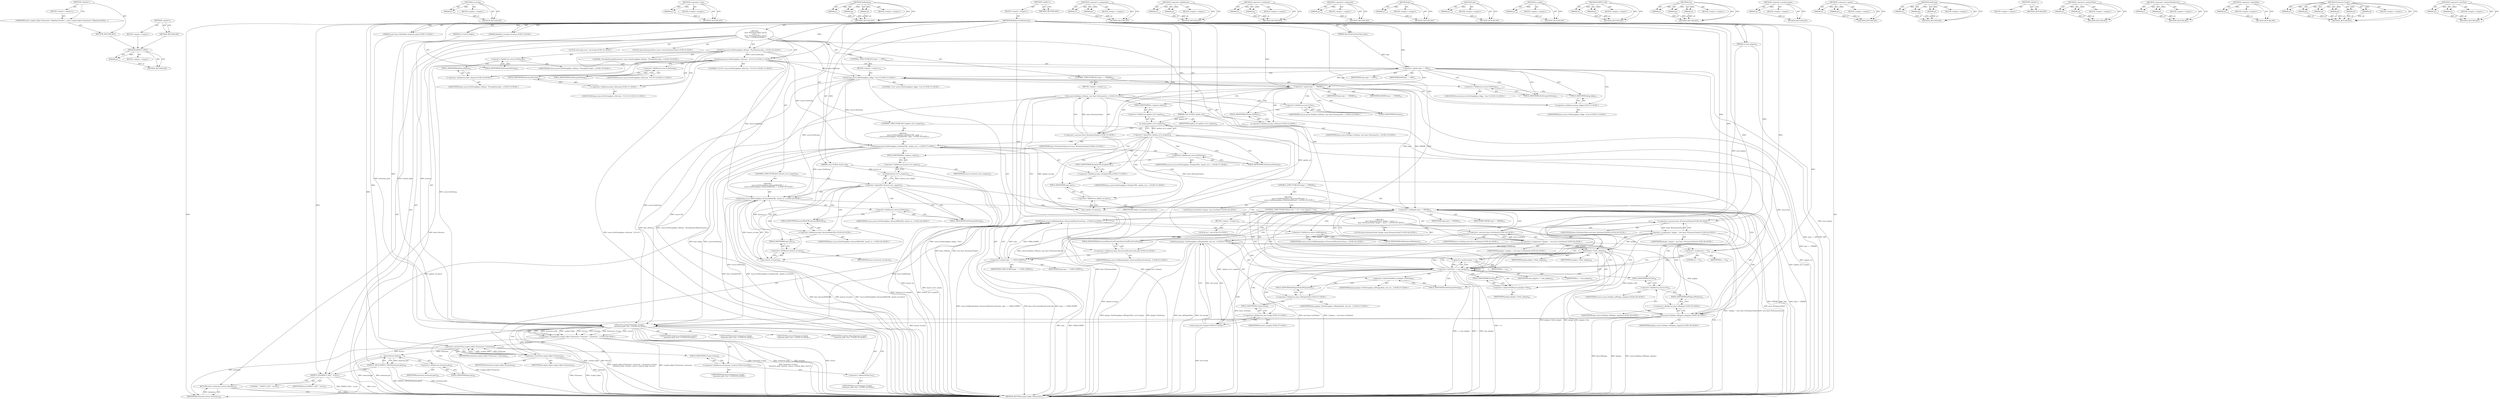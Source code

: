 digraph "&lt;global&gt;" {
vulnerable_321 [label=<(METHOD,EXPECT_TRUE)>];
vulnerable_322 [label=<(PARAM,p1)>];
vulnerable_323 [label=<(BLOCK,&lt;empty&gt;,&lt;empty&gt;)>];
vulnerable_324 [label=<(METHOD_RETURN,ANY)>];
vulnerable_299 [label=<(METHOD,std.string)>];
vulnerable_300 [label=<(PARAM,p1)>];
vulnerable_301 [label=<(BLOCK,&lt;empty&gt;,&lt;empty&gt;)>];
vulnerable_302 [label=<(METHOD_RETURN,ANY)>];
vulnerable_253 [label=<(METHOD,&lt;operator&gt;.new)>];
vulnerable_254 [label=<(PARAM,p1)>];
vulnerable_255 [label=<(BLOCK,&lt;empty&gt;,&lt;empty&gt;)>];
vulnerable_256 [label=<(METHOD_RETURN,ANY)>];
vulnerable_274 [label=<(METHOD,SetBoolean)>];
vulnerable_275 [label=<(PARAM,p1)>];
vulnerable_276 [label=<(PARAM,p2)>];
vulnerable_277 [label=<(PARAM,p3)>];
vulnerable_278 [label=<(BLOCK,&lt;empty&gt;,&lt;empty&gt;)>];
vulnerable_279 [label=<(METHOD_RETURN,ANY)>];
vulnerable_6 [label=<(METHOD,&lt;global&gt;)<SUB>1</SUB>>];
vulnerable_7 [label=<(BLOCK,&lt;empty&gt;,&lt;empty&gt;)<SUB>1</SUB>>];
vulnerable_8 [label=<(METHOD,MakeSyncTestExtension)<SUB>1</SUB>>];
vulnerable_9 [label=<(PARAM,SyncTestExtensionType type)<SUB>2</SUB>>];
vulnerable_10 [label=<(PARAM,const GURL&amp; update_url)<SUB>3</SUB>>];
vulnerable_11 [label=<(PARAM,const GURL&amp; launch_url)<SUB>4</SUB>>];
vulnerable_12 [label="<(PARAM,Manifest::Location location)<SUB>5</SUB>>"];
vulnerable_13 [label=<(PARAM,int num_plugins)<SUB>6</SUB>>];
vulnerable_14 [label="<(PARAM,const base::FilePath&amp; extension_path)<SUB>7</SUB>>"];
vulnerable_15 [label=<(PARAM,int creation_flags)<SUB>8</SUB>>];
vulnerable_16 [label="<(BLOCK,{
     base::DictionaryValue source;
     sourc...,{
     base::DictionaryValue source;
     sourc...)<SUB>8</SUB>>"];
vulnerable_17 [label="<(LOCAL,base.DictionaryValue source: base.DictionaryValue)<SUB>9</SUB>>"];
vulnerable_18 [label="<(SetString,source.SetString(keys::kName, &quot;PossiblySyncable...)<SUB>10</SUB>>"];
vulnerable_19 [label=<(&lt;operator&gt;.fieldAccess,source.SetString)<SUB>10</SUB>>];
vulnerable_20 [label="<(IDENTIFIER,source,source.SetString(keys::kName, &quot;PossiblySyncable...)<SUB>10</SUB>>"];
vulnerable_21 [label=<(FIELD_IDENTIFIER,SetString,SetString)<SUB>10</SUB>>];
vulnerable_22 [label="<(&lt;operator&gt;.fieldAccess,keys::kName)<SUB>10</SUB>>"];
vulnerable_23 [label="<(IDENTIFIER,keys,source.SetString(keys::kName, &quot;PossiblySyncable...)<SUB>10</SUB>>"];
vulnerable_24 [label=<(FIELD_IDENTIFIER,kName,kName)<SUB>10</SUB>>];
vulnerable_25 [label="<(LITERAL,&quot;PossiblySyncableExtension&quot;,source.SetString(keys::kName, &quot;PossiblySyncable...)<SUB>10</SUB>>"];
vulnerable_26 [label="<(SetString,source.SetString(keys::kVersion, &quot;0.0.0.0&quot;))<SUB>11</SUB>>"];
vulnerable_27 [label=<(&lt;operator&gt;.fieldAccess,source.SetString)<SUB>11</SUB>>];
vulnerable_28 [label="<(IDENTIFIER,source,source.SetString(keys::kVersion, &quot;0.0.0.0&quot;))<SUB>11</SUB>>"];
vulnerable_29 [label=<(FIELD_IDENTIFIER,SetString,SetString)<SUB>11</SUB>>];
vulnerable_30 [label="<(&lt;operator&gt;.fieldAccess,keys::kVersion)<SUB>11</SUB>>"];
vulnerable_31 [label="<(IDENTIFIER,keys,source.SetString(keys::kVersion, &quot;0.0.0.0&quot;))<SUB>11</SUB>>"];
vulnerable_32 [label=<(FIELD_IDENTIFIER,kVersion,kVersion)<SUB>11</SUB>>];
vulnerable_33 [label="<(LITERAL,&quot;0.0.0.0&quot;,source.SetString(keys::kVersion, &quot;0.0.0.0&quot;))<SUB>11</SUB>>"];
vulnerable_34 [label=<(CONTROL_STRUCTURE,IF,if (type == APP))<SUB>12</SUB>>];
vulnerable_35 [label=<(&lt;operator&gt;.equals,type == APP)<SUB>12</SUB>>];
vulnerable_36 [label=<(IDENTIFIER,type,type == APP)<SUB>12</SUB>>];
vulnerable_37 [label=<(IDENTIFIER,APP,type == APP)<SUB>12</SUB>>];
vulnerable_38 [label=<(BLOCK,&lt;empty&gt;,&lt;empty&gt;)<SUB>13</SUB>>];
vulnerable_39 [label="<(SetString,source.SetString(keys::kApp, &quot;true&quot;))<SUB>13</SUB>>"];
vulnerable_40 [label=<(&lt;operator&gt;.fieldAccess,source.SetString)<SUB>13</SUB>>];
vulnerable_41 [label="<(IDENTIFIER,source,source.SetString(keys::kApp, &quot;true&quot;))<SUB>13</SUB>>"];
vulnerable_42 [label=<(FIELD_IDENTIFIER,SetString,SetString)<SUB>13</SUB>>];
vulnerable_43 [label="<(&lt;operator&gt;.fieldAccess,keys::kApp)<SUB>13</SUB>>"];
vulnerable_44 [label="<(IDENTIFIER,keys,source.SetString(keys::kApp, &quot;true&quot;))<SUB>13</SUB>>"];
vulnerable_45 [label=<(FIELD_IDENTIFIER,kApp,kApp)<SUB>13</SUB>>];
vulnerable_46 [label="<(LITERAL,&quot;true&quot;,source.SetString(keys::kApp, &quot;true&quot;))<SUB>13</SUB>>"];
vulnerable_47 [label=<(CONTROL_STRUCTURE,IF,if (type == THEME))<SUB>14</SUB>>];
vulnerable_48 [label=<(&lt;operator&gt;.equals,type == THEME)<SUB>14</SUB>>];
vulnerable_49 [label=<(IDENTIFIER,type,type == THEME)<SUB>14</SUB>>];
vulnerable_50 [label=<(IDENTIFIER,THEME,type == THEME)<SUB>14</SUB>>];
vulnerable_51 [label=<(BLOCK,&lt;empty&gt;,&lt;empty&gt;)<SUB>15</SUB>>];
vulnerable_52 [label="<(Set,source.Set(keys::kTheme, new base::DictionaryVa...)<SUB>15</SUB>>"];
vulnerable_53 [label=<(&lt;operator&gt;.fieldAccess,source.Set)<SUB>15</SUB>>];
vulnerable_54 [label="<(IDENTIFIER,source,source.Set(keys::kTheme, new base::DictionaryVa...)<SUB>15</SUB>>"];
vulnerable_55 [label=<(FIELD_IDENTIFIER,Set,Set)<SUB>15</SUB>>];
vulnerable_56 [label="<(&lt;operator&gt;.fieldAccess,keys::kTheme)<SUB>15</SUB>>"];
vulnerable_57 [label="<(IDENTIFIER,keys,source.Set(keys::kTheme, new base::DictionaryVa...)<SUB>15</SUB>>"];
vulnerable_58 [label=<(FIELD_IDENTIFIER,kTheme,kTheme)<SUB>15</SUB>>];
vulnerable_59 [label="<(&lt;operator&gt;.new,new base::DictionaryValue())<SUB>15</SUB>>"];
vulnerable_60 [label="<(IDENTIFIER,base::DictionaryValue,new base::DictionaryValue())<SUB>15</SUB>>"];
vulnerable_61 [label=<(CONTROL_STRUCTURE,IF,if (!update_url.is_empty()))<SUB>16</SUB>>];
vulnerable_62 [label=<(&lt;operator&gt;.logicalNot,!update_url.is_empty())<SUB>16</SUB>>];
vulnerable_63 [label=<(is_empty,update_url.is_empty())<SUB>16</SUB>>];
vulnerable_64 [label=<(&lt;operator&gt;.fieldAccess,update_url.is_empty)<SUB>16</SUB>>];
vulnerable_65 [label=<(IDENTIFIER,update_url,update_url.is_empty())<SUB>16</SUB>>];
vulnerable_66 [label=<(FIELD_IDENTIFIER,is_empty,is_empty)<SUB>16</SUB>>];
vulnerable_67 [label="<(BLOCK,{
      source.SetString(keys::kUpdateURL, upda...,{
      source.SetString(keys::kUpdateURL, upda...)<SUB>16</SUB>>"];
vulnerable_68 [label="<(SetString,source.SetString(keys::kUpdateURL, update_url.s...)<SUB>17</SUB>>"];
vulnerable_69 [label=<(&lt;operator&gt;.fieldAccess,source.SetString)<SUB>17</SUB>>];
vulnerable_70 [label="<(IDENTIFIER,source,source.SetString(keys::kUpdateURL, update_url.s...)<SUB>17</SUB>>"];
vulnerable_71 [label=<(FIELD_IDENTIFIER,SetString,SetString)<SUB>17</SUB>>];
vulnerable_72 [label="<(&lt;operator&gt;.fieldAccess,keys::kUpdateURL)<SUB>17</SUB>>"];
vulnerable_73 [label="<(IDENTIFIER,keys,source.SetString(keys::kUpdateURL, update_url.s...)<SUB>17</SUB>>"];
vulnerable_74 [label=<(FIELD_IDENTIFIER,kUpdateURL,kUpdateURL)<SUB>17</SUB>>];
vulnerable_75 [label=<(spec,update_url.spec())<SUB>17</SUB>>];
vulnerable_76 [label=<(&lt;operator&gt;.fieldAccess,update_url.spec)<SUB>17</SUB>>];
vulnerable_77 [label=<(IDENTIFIER,update_url,update_url.spec())<SUB>17</SUB>>];
vulnerable_78 [label=<(FIELD_IDENTIFIER,spec,spec)<SUB>17</SUB>>];
vulnerable_79 [label=<(CONTROL_STRUCTURE,IF,if (!launch_url.is_empty()))<SUB>19</SUB>>];
vulnerable_80 [label=<(&lt;operator&gt;.logicalNot,!launch_url.is_empty())<SUB>19</SUB>>];
vulnerable_81 [label=<(is_empty,launch_url.is_empty())<SUB>19</SUB>>];
vulnerable_82 [label=<(&lt;operator&gt;.fieldAccess,launch_url.is_empty)<SUB>19</SUB>>];
vulnerable_83 [label=<(IDENTIFIER,launch_url,launch_url.is_empty())<SUB>19</SUB>>];
vulnerable_84 [label=<(FIELD_IDENTIFIER,is_empty,is_empty)<SUB>19</SUB>>];
vulnerable_85 [label="<(BLOCK,{
      source.SetString(keys::kLaunchWebURL, l...,{
      source.SetString(keys::kLaunchWebURL, l...)<SUB>19</SUB>>"];
vulnerable_86 [label="<(SetString,source.SetString(keys::kLaunchWebURL, launch_ur...)<SUB>20</SUB>>"];
vulnerable_87 [label=<(&lt;operator&gt;.fieldAccess,source.SetString)<SUB>20</SUB>>];
vulnerable_88 [label="<(IDENTIFIER,source,source.SetString(keys::kLaunchWebURL, launch_ur...)<SUB>20</SUB>>"];
vulnerable_89 [label=<(FIELD_IDENTIFIER,SetString,SetString)<SUB>20</SUB>>];
vulnerable_90 [label="<(&lt;operator&gt;.fieldAccess,keys::kLaunchWebURL)<SUB>20</SUB>>"];
vulnerable_91 [label="<(IDENTIFIER,keys,source.SetString(keys::kLaunchWebURL, launch_ur...)<SUB>20</SUB>>"];
vulnerable_92 [label=<(FIELD_IDENTIFIER,kLaunchWebURL,kLaunchWebURL)<SUB>20</SUB>>];
vulnerable_93 [label=<(spec,launch_url.spec())<SUB>20</SUB>>];
vulnerable_94 [label=<(&lt;operator&gt;.fieldAccess,launch_url.spec)<SUB>20</SUB>>];
vulnerable_95 [label=<(IDENTIFIER,launch_url,launch_url.spec())<SUB>20</SUB>>];
vulnerable_96 [label=<(FIELD_IDENTIFIER,spec,spec)<SUB>20</SUB>>];
vulnerable_97 [label=<(CONTROL_STRUCTURE,IF,if (type != THEME))<SUB>22</SUB>>];
vulnerable_98 [label=<(&lt;operator&gt;.notEquals,type != THEME)<SUB>22</SUB>>];
vulnerable_99 [label=<(IDENTIFIER,type,type != THEME)<SUB>22</SUB>>];
vulnerable_100 [label=<(IDENTIFIER,THEME,type != THEME)<SUB>22</SUB>>];
vulnerable_101 [label="<(BLOCK,{
      source.SetBoolean(keys::kConvertedFromU...,{
      source.SetBoolean(keys::kConvertedFromU...)<SUB>22</SUB>>"];
vulnerable_102 [label="<(SetBoolean,source.SetBoolean(keys::kConvertedFromUserScrip...)<SUB>23</SUB>>"];
vulnerable_103 [label=<(&lt;operator&gt;.fieldAccess,source.SetBoolean)<SUB>23</SUB>>];
vulnerable_104 [label="<(IDENTIFIER,source,source.SetBoolean(keys::kConvertedFromUserScrip...)<SUB>23</SUB>>"];
vulnerable_105 [label=<(FIELD_IDENTIFIER,SetBoolean,SetBoolean)<SUB>23</SUB>>];
vulnerable_106 [label="<(&lt;operator&gt;.fieldAccess,keys::kConvertedFromUserScript)<SUB>23</SUB>>"];
vulnerable_107 [label="<(IDENTIFIER,keys,source.SetBoolean(keys::kConvertedFromUserScrip...)<SUB>23</SUB>>"];
vulnerable_108 [label=<(FIELD_IDENTIFIER,kConvertedFromUserScript,kConvertedFromUserScript)<SUB>23</SUB>>];
vulnerable_109 [label=<(&lt;operator&gt;.equals,type == USER_SCRIPT)<SUB>23</SUB>>];
vulnerable_110 [label=<(IDENTIFIER,type,type == USER_SCRIPT)<SUB>23</SUB>>];
vulnerable_111 [label=<(IDENTIFIER,USER_SCRIPT,type == USER_SCRIPT)<SUB>23</SUB>>];
vulnerable_112 [label="<(LOCAL,base.ListValue* plugins: base.ListValue*)<SUB>24</SUB>>"];
vulnerable_113 [label="<(&lt;operator&gt;.assignment,* plugins = new base::ListValue())<SUB>24</SUB>>"];
vulnerable_114 [label="<(IDENTIFIER,plugins,* plugins = new base::ListValue())<SUB>24</SUB>>"];
vulnerable_115 [label="<(&lt;operator&gt;.new,new base::ListValue())<SUB>24</SUB>>"];
vulnerable_116 [label="<(IDENTIFIER,base::ListValue,new base::ListValue())<SUB>24</SUB>>"];
vulnerable_117 [label=<(CONTROL_STRUCTURE,FOR,for (int i = 0;i &lt; num_plugins;++i))<SUB>25</SUB>>];
vulnerable_118 [label=<(BLOCK,&lt;empty&gt;,&lt;empty&gt;)<SUB>25</SUB>>];
vulnerable_119 [label="<(LOCAL,int i: int)<SUB>25</SUB>>"];
vulnerable_120 [label=<(&lt;operator&gt;.assignment,i = 0)<SUB>25</SUB>>];
vulnerable_121 [label=<(IDENTIFIER,i,i = 0)<SUB>25</SUB>>];
vulnerable_122 [label=<(LITERAL,0,i = 0)<SUB>25</SUB>>];
vulnerable_123 [label=<(&lt;operator&gt;.lessThan,i &lt; num_plugins)<SUB>25</SUB>>];
vulnerable_124 [label=<(IDENTIFIER,i,i &lt; num_plugins)<SUB>25</SUB>>];
vulnerable_125 [label=<(IDENTIFIER,num_plugins,i &lt; num_plugins)<SUB>25</SUB>>];
vulnerable_126 [label=<(&lt;operator&gt;.preIncrement,++i)<SUB>25</SUB>>];
vulnerable_127 [label=<(IDENTIFIER,i,++i)<SUB>25</SUB>>];
vulnerable_128 [label="<(BLOCK,{
        base::DictionaryValue* plugin = new b...,{
        base::DictionaryValue* plugin = new b...)<SUB>25</SUB>>"];
vulnerable_129 [label="<(LOCAL,base.DictionaryValue* plugin: base.DictionaryValue*)<SUB>26</SUB>>"];
vulnerable_130 [label="<(&lt;operator&gt;.assignment,* plugin = new base::DictionaryValue())<SUB>26</SUB>>"];
vulnerable_131 [label="<(IDENTIFIER,plugin,* plugin = new base::DictionaryValue())<SUB>26</SUB>>"];
vulnerable_132 [label="<(&lt;operator&gt;.new,new base::DictionaryValue())<SUB>26</SUB>>"];
vulnerable_133 [label="<(IDENTIFIER,base::DictionaryValue,new base::DictionaryValue())<SUB>26</SUB>>"];
vulnerable_134 [label="<(SetString,plugin-&gt;SetString(keys::kPluginsPath, std::stri...)<SUB>27</SUB>>"];
vulnerable_135 [label=<(&lt;operator&gt;.indirectFieldAccess,plugin-&gt;SetString)<SUB>27</SUB>>];
vulnerable_136 [label="<(IDENTIFIER,plugin,plugin-&gt;SetString(keys::kPluginsPath, std::stri...)<SUB>27</SUB>>"];
vulnerable_137 [label=<(FIELD_IDENTIFIER,SetString,SetString)<SUB>27</SUB>>];
vulnerable_138 [label="<(&lt;operator&gt;.fieldAccess,keys::kPluginsPath)<SUB>27</SUB>>"];
vulnerable_139 [label="<(IDENTIFIER,keys,plugin-&gt;SetString(keys::kPluginsPath, std::stri...)<SUB>27</SUB>>"];
vulnerable_140 [label=<(FIELD_IDENTIFIER,kPluginsPath,kPluginsPath)<SUB>27</SUB>>];
vulnerable_141 [label="<(std.string,std::string())<SUB>27</SUB>>"];
vulnerable_142 [label="<(&lt;operator&gt;.fieldAccess,std::string)<SUB>27</SUB>>"];
vulnerable_143 [label="<(IDENTIFIER,std,std::string())<SUB>27</SUB>>"];
vulnerable_144 [label=<(FIELD_IDENTIFIER,string,string)<SUB>27</SUB>>];
vulnerable_145 [label=<(Set,plugins-&gt;Set(i, plugin))<SUB>28</SUB>>];
vulnerable_146 [label=<(&lt;operator&gt;.indirectFieldAccess,plugins-&gt;Set)<SUB>28</SUB>>];
vulnerable_147 [label=<(IDENTIFIER,plugins,plugins-&gt;Set(i, plugin))<SUB>28</SUB>>];
vulnerable_148 [label=<(FIELD_IDENTIFIER,Set,Set)<SUB>28</SUB>>];
vulnerable_149 [label=<(IDENTIFIER,i,plugins-&gt;Set(i, plugin))<SUB>28</SUB>>];
vulnerable_150 [label=<(IDENTIFIER,plugin,plugins-&gt;Set(i, plugin))<SUB>28</SUB>>];
vulnerable_151 [label="<(Set,source.Set(keys::kPlugins, plugins))<SUB>30</SUB>>"];
vulnerable_152 [label=<(&lt;operator&gt;.fieldAccess,source.Set)<SUB>30</SUB>>];
vulnerable_153 [label="<(IDENTIFIER,source,source.Set(keys::kPlugins, plugins))<SUB>30</SUB>>"];
vulnerable_154 [label=<(FIELD_IDENTIFIER,Set,Set)<SUB>30</SUB>>];
vulnerable_155 [label="<(&lt;operator&gt;.fieldAccess,keys::kPlugins)<SUB>30</SUB>>"];
vulnerable_156 [label="<(IDENTIFIER,keys,source.Set(keys::kPlugins, plugins))<SUB>30</SUB>>"];
vulnerable_157 [label=<(FIELD_IDENTIFIER,kPlugins,kPlugins)<SUB>30</SUB>>];
vulnerable_158 [label="<(IDENTIFIER,plugins,source.Set(keys::kPlugins, plugins))<SUB>30</SUB>>"];
vulnerable_159 [label="<(LOCAL,std.string error: std.string)<SUB>33</SUB>>"];
vulnerable_160 [label="<(&lt;operator&gt;.assignment,scoped_refptr&lt;Extension&gt; extension = Extension:...)<SUB>34</SUB>>"];
vulnerable_161 [label=<(&lt;operator&gt;.greaterThan,scoped_refptr&lt;Extension&gt; extension)<SUB>34</SUB>>];
vulnerable_162 [label=<(&lt;operator&gt;.lessThan,scoped_refptr&lt;Extension)<SUB>34</SUB>>];
vulnerable_163 [label=<(IDENTIFIER,scoped_refptr,scoped_refptr&lt;Extension)<SUB>34</SUB>>];
vulnerable_164 [label=<(IDENTIFIER,Extension,scoped_refptr&lt;Extension)<SUB>34</SUB>>];
vulnerable_165 [label=<(IDENTIFIER,extension,scoped_refptr&lt;Extension&gt; extension)<SUB>34</SUB>>];
vulnerable_166 [label="<(Extension.Create,Extension::Create(
        extension_path, loca...)<SUB>34</SUB>>"];
vulnerable_167 [label="<(&lt;operator&gt;.fieldAccess,Extension::Create)<SUB>34</SUB>>"];
vulnerable_168 [label="<(IDENTIFIER,Extension,Extension::Create(
        extension_path, loca...)<SUB>34</SUB>>"];
vulnerable_169 [label=<(FIELD_IDENTIFIER,Create,Create)<SUB>34</SUB>>];
vulnerable_170 [label="<(IDENTIFIER,extension_path,Extension::Create(
        extension_path, loca...)<SUB>35</SUB>>"];
vulnerable_171 [label="<(IDENTIFIER,location,Extension::Create(
        extension_path, loca...)<SUB>35</SUB>>"];
vulnerable_172 [label="<(IDENTIFIER,source,Extension::Create(
        extension_path, loca...)<SUB>35</SUB>>"];
vulnerable_173 [label="<(IDENTIFIER,creation_flags,Extension::Create(
        extension_path, loca...)<SUB>35</SUB>>"];
vulnerable_174 [label=<(&lt;operator&gt;.addressOf,&amp;error)<SUB>35</SUB>>];
vulnerable_175 [label="<(IDENTIFIER,error,Extension::Create(
        extension_path, loca...)<SUB>35</SUB>>"];
vulnerable_176 [label=<(EXPECT_TRUE,EXPECT_TRUE(extension.get()))<SUB>36</SUB>>];
vulnerable_177 [label=<(get,extension.get())<SUB>36</SUB>>];
vulnerable_178 [label=<(&lt;operator&gt;.fieldAccess,extension.get)<SUB>36</SUB>>];
vulnerable_179 [label=<(IDENTIFIER,extension,extension.get())<SUB>36</SUB>>];
vulnerable_180 [label=<(FIELD_IDENTIFIER,get,get)<SUB>36</SUB>>];
vulnerable_181 [label=<(EXPECT_EQ,EXPECT_EQ(&quot;&quot;, error))<SUB>37</SUB>>];
vulnerable_182 [label=<(LITERAL,&quot;&quot;,EXPECT_EQ(&quot;&quot;, error))<SUB>37</SUB>>];
vulnerable_183 [label=<(IDENTIFIER,error,EXPECT_EQ(&quot;&quot;, error))<SUB>37</SUB>>];
vulnerable_184 [label=<(RETURN,return extension;,return extension;)<SUB>38</SUB>>];
vulnerable_185 [label=<(IDENTIFIER,extension,return extension;)<SUB>38</SUB>>];
vulnerable_186 [label=<(METHOD_RETURN,scoped_refptr&lt;Extension&gt;)<SUB>1</SUB>>];
vulnerable_188 [label=<(METHOD_RETURN,ANY)<SUB>1</SUB>>];
vulnerable_280 [label=<(METHOD,&lt;operator&gt;.assignment)>];
vulnerable_281 [label=<(PARAM,p1)>];
vulnerable_282 [label=<(PARAM,p2)>];
vulnerable_283 [label=<(BLOCK,&lt;empty&gt;,&lt;empty&gt;)>];
vulnerable_284 [label=<(METHOD_RETURN,ANY)>];
vulnerable_237 [label=<(METHOD,&lt;operator&gt;.fieldAccess)>];
vulnerable_238 [label=<(PARAM,p1)>];
vulnerable_239 [label=<(PARAM,p2)>];
vulnerable_240 [label=<(BLOCK,&lt;empty&gt;,&lt;empty&gt;)>];
vulnerable_241 [label=<(METHOD_RETURN,ANY)>];
vulnerable_269 [label=<(METHOD,&lt;operator&gt;.notEquals)>];
vulnerable_270 [label=<(PARAM,p1)>];
vulnerable_271 [label=<(PARAM,p2)>];
vulnerable_272 [label=<(BLOCK,&lt;empty&gt;,&lt;empty&gt;)>];
vulnerable_273 [label=<(METHOD_RETURN,ANY)>];
vulnerable_317 [label=<(METHOD,&lt;operator&gt;.addressOf)>];
vulnerable_318 [label=<(PARAM,p1)>];
vulnerable_319 [label=<(BLOCK,&lt;empty&gt;,&lt;empty&gt;)>];
vulnerable_320 [label=<(METHOD_RETURN,ANY)>];
vulnerable_325 [label=<(METHOD,get)>];
vulnerable_326 [label=<(PARAM,p1)>];
vulnerable_327 [label=<(BLOCK,&lt;empty&gt;,&lt;empty&gt;)>];
vulnerable_328 [label=<(METHOD_RETURN,ANY)>];
vulnerable_265 [label=<(METHOD,spec)>];
vulnerable_266 [label=<(PARAM,p1)>];
vulnerable_267 [label=<(BLOCK,&lt;empty&gt;,&lt;empty&gt;)>];
vulnerable_268 [label=<(METHOD_RETURN,ANY)>];
vulnerable_261 [label=<(METHOD,is_empty)>];
vulnerable_262 [label=<(PARAM,p1)>];
vulnerable_263 [label=<(BLOCK,&lt;empty&gt;,&lt;empty&gt;)>];
vulnerable_264 [label=<(METHOD_RETURN,ANY)>];
vulnerable_329 [label=<(METHOD,EXPECT_EQ)>];
vulnerable_330 [label=<(PARAM,p1)>];
vulnerable_331 [label=<(PARAM,p2)>];
vulnerable_332 [label=<(BLOCK,&lt;empty&gt;,&lt;empty&gt;)>];
vulnerable_333 [label=<(METHOD_RETURN,ANY)>];
vulnerable_247 [label=<(METHOD,Set)>];
vulnerable_248 [label=<(PARAM,p1)>];
vulnerable_249 [label=<(PARAM,p2)>];
vulnerable_250 [label=<(PARAM,p3)>];
vulnerable_251 [label=<(BLOCK,&lt;empty&gt;,&lt;empty&gt;)>];
vulnerable_252 [label=<(METHOD_RETURN,ANY)>];
vulnerable_290 [label=<(METHOD,&lt;operator&gt;.preIncrement)>];
vulnerable_291 [label=<(PARAM,p1)>];
vulnerable_292 [label=<(BLOCK,&lt;empty&gt;,&lt;empty&gt;)>];
vulnerable_293 [label=<(METHOD_RETURN,ANY)>];
vulnerable_242 [label=<(METHOD,&lt;operator&gt;.equals)>];
vulnerable_243 [label=<(PARAM,p1)>];
vulnerable_244 [label=<(PARAM,p2)>];
vulnerable_245 [label=<(BLOCK,&lt;empty&gt;,&lt;empty&gt;)>];
vulnerable_246 [label=<(METHOD_RETURN,ANY)>];
vulnerable_231 [label=<(METHOD,SetString)>];
vulnerable_232 [label=<(PARAM,p1)>];
vulnerable_233 [label=<(PARAM,p2)>];
vulnerable_234 [label=<(PARAM,p3)>];
vulnerable_235 [label=<(BLOCK,&lt;empty&gt;,&lt;empty&gt;)>];
vulnerable_236 [label=<(METHOD_RETURN,ANY)>];
vulnerable_225 [label=<(METHOD,&lt;global&gt;)<SUB>1</SUB>>];
vulnerable_226 [label=<(BLOCK,&lt;empty&gt;,&lt;empty&gt;)>];
vulnerable_227 [label=<(METHOD_RETURN,ANY)>];
vulnerable_303 [label=<(METHOD,&lt;operator&gt;.greaterThan)>];
vulnerable_304 [label=<(PARAM,p1)>];
vulnerable_305 [label=<(PARAM,p2)>];
vulnerable_306 [label=<(BLOCK,&lt;empty&gt;,&lt;empty&gt;)>];
vulnerable_307 [label=<(METHOD_RETURN,ANY)>];
vulnerable_294 [label=<(METHOD,&lt;operator&gt;.indirectFieldAccess)>];
vulnerable_295 [label=<(PARAM,p1)>];
vulnerable_296 [label=<(PARAM,p2)>];
vulnerable_297 [label=<(BLOCK,&lt;empty&gt;,&lt;empty&gt;)>];
vulnerable_298 [label=<(METHOD_RETURN,ANY)>];
vulnerable_257 [label=<(METHOD,&lt;operator&gt;.logicalNot)>];
vulnerable_258 [label=<(PARAM,p1)>];
vulnerable_259 [label=<(BLOCK,&lt;empty&gt;,&lt;empty&gt;)>];
vulnerable_260 [label=<(METHOD_RETURN,ANY)>];
vulnerable_308 [label=<(METHOD,Extension.Create)>];
vulnerable_309 [label=<(PARAM,p1)>];
vulnerable_310 [label=<(PARAM,p2)>];
vulnerable_311 [label=<(PARAM,p3)>];
vulnerable_312 [label=<(PARAM,p4)>];
vulnerable_313 [label=<(PARAM,p5)>];
vulnerable_314 [label=<(PARAM,p6)>];
vulnerable_315 [label=<(BLOCK,&lt;empty&gt;,&lt;empty&gt;)>];
vulnerable_316 [label=<(METHOD_RETURN,ANY)>];
vulnerable_285 [label=<(METHOD,&lt;operator&gt;.lessThan)>];
vulnerable_286 [label=<(PARAM,p1)>];
vulnerable_287 [label=<(PARAM,p2)>];
vulnerable_288 [label=<(BLOCK,&lt;empty&gt;,&lt;empty&gt;)>];
vulnerable_289 [label=<(METHOD_RETURN,ANY)>];
fixed_6 [label=<(METHOD,&lt;global&gt;)<SUB>1</SUB>>];
fixed_7 [label=<(BLOCK,&lt;empty&gt;,&lt;empty&gt;)<SUB>1</SUB>>];
fixed_8 [label=<(UNKNOWN,static scoped_refptr&lt;Extension&gt; MakeSyncTestExt...,static scoped_refptr&lt;Extension&gt; MakeSyncTestExt...)<SUB>1</SUB>>];
fixed_9 [label=<(METHOD_RETURN,ANY)<SUB>1</SUB>>];
fixed_14 [label=<(METHOD,&lt;global&gt;)<SUB>1</SUB>>];
fixed_15 [label=<(BLOCK,&lt;empty&gt;,&lt;empty&gt;)>];
fixed_16 [label=<(METHOD_RETURN,ANY)>];
vulnerable_321 -> vulnerable_322  [key=0, label="AST: "];
vulnerable_321 -> vulnerable_322  [key=1, label="DDG: "];
vulnerable_321 -> vulnerable_323  [key=0, label="AST: "];
vulnerable_321 -> vulnerable_324  [key=0, label="AST: "];
vulnerable_321 -> vulnerable_324  [key=1, label="CFG: "];
vulnerable_322 -> vulnerable_324  [key=0, label="DDG: p1"];
vulnerable_299 -> vulnerable_300  [key=0, label="AST: "];
vulnerable_299 -> vulnerable_300  [key=1, label="DDG: "];
vulnerable_299 -> vulnerable_301  [key=0, label="AST: "];
vulnerable_299 -> vulnerable_302  [key=0, label="AST: "];
vulnerable_299 -> vulnerable_302  [key=1, label="CFG: "];
vulnerable_300 -> vulnerable_302  [key=0, label="DDG: p1"];
vulnerable_253 -> vulnerable_254  [key=0, label="AST: "];
vulnerable_253 -> vulnerable_254  [key=1, label="DDG: "];
vulnerable_253 -> vulnerable_255  [key=0, label="AST: "];
vulnerable_253 -> vulnerable_256  [key=0, label="AST: "];
vulnerable_253 -> vulnerable_256  [key=1, label="CFG: "];
vulnerable_254 -> vulnerable_256  [key=0, label="DDG: p1"];
vulnerable_274 -> vulnerable_275  [key=0, label="AST: "];
vulnerable_274 -> vulnerable_275  [key=1, label="DDG: "];
vulnerable_274 -> vulnerable_278  [key=0, label="AST: "];
vulnerable_274 -> vulnerable_276  [key=0, label="AST: "];
vulnerable_274 -> vulnerable_276  [key=1, label="DDG: "];
vulnerable_274 -> vulnerable_279  [key=0, label="AST: "];
vulnerable_274 -> vulnerable_279  [key=1, label="CFG: "];
vulnerable_274 -> vulnerable_277  [key=0, label="AST: "];
vulnerable_274 -> vulnerable_277  [key=1, label="DDG: "];
vulnerable_275 -> vulnerable_279  [key=0, label="DDG: p1"];
vulnerable_276 -> vulnerable_279  [key=0, label="DDG: p2"];
vulnerable_277 -> vulnerable_279  [key=0, label="DDG: p3"];
vulnerable_6 -> vulnerable_7  [key=0, label="AST: "];
vulnerable_6 -> vulnerable_188  [key=0, label="AST: "];
vulnerable_6 -> vulnerable_188  [key=1, label="CFG: "];
vulnerable_7 -> vulnerable_8  [key=0, label="AST: "];
vulnerable_8 -> vulnerable_9  [key=0, label="AST: "];
vulnerable_8 -> vulnerable_9  [key=1, label="DDG: "];
vulnerable_8 -> vulnerable_10  [key=0, label="AST: "];
vulnerable_8 -> vulnerable_10  [key=1, label="DDG: "];
vulnerable_8 -> vulnerable_11  [key=0, label="AST: "];
vulnerable_8 -> vulnerable_11  [key=1, label="DDG: "];
vulnerable_8 -> vulnerable_12  [key=0, label="AST: "];
vulnerable_8 -> vulnerable_12  [key=1, label="DDG: "];
vulnerable_8 -> vulnerable_13  [key=0, label="AST: "];
vulnerable_8 -> vulnerable_13  [key=1, label="DDG: "];
vulnerable_8 -> vulnerable_14  [key=0, label="AST: "];
vulnerable_8 -> vulnerable_14  [key=1, label="DDG: "];
vulnerable_8 -> vulnerable_15  [key=0, label="AST: "];
vulnerable_8 -> vulnerable_15  [key=1, label="DDG: "];
vulnerable_8 -> vulnerable_16  [key=0, label="AST: "];
vulnerable_8 -> vulnerable_186  [key=0, label="AST: "];
vulnerable_8 -> vulnerable_21  [key=0, label="CFG: "];
vulnerable_8 -> vulnerable_18  [key=0, label="DDG: "];
vulnerable_8 -> vulnerable_26  [key=0, label="DDG: "];
vulnerable_8 -> vulnerable_181  [key=0, label="DDG: "];
vulnerable_8 -> vulnerable_185  [key=0, label="DDG: "];
vulnerable_8 -> vulnerable_35  [key=0, label="DDG: "];
vulnerable_8 -> vulnerable_48  [key=0, label="DDG: "];
vulnerable_8 -> vulnerable_98  [key=0, label="DDG: "];
vulnerable_8 -> vulnerable_161  [key=0, label="DDG: "];
vulnerable_8 -> vulnerable_166  [key=0, label="DDG: "];
vulnerable_8 -> vulnerable_39  [key=0, label="DDG: "];
vulnerable_8 -> vulnerable_151  [key=0, label="DDG: "];
vulnerable_8 -> vulnerable_162  [key=0, label="DDG: "];
vulnerable_8 -> vulnerable_59  [key=0, label="DDG: "];
vulnerable_8 -> vulnerable_109  [key=0, label="DDG: "];
vulnerable_8 -> vulnerable_115  [key=0, label="DDG: "];
vulnerable_8 -> vulnerable_120  [key=0, label="DDG: "];
vulnerable_8 -> vulnerable_123  [key=0, label="DDG: "];
vulnerable_8 -> vulnerable_126  [key=0, label="DDG: "];
vulnerable_8 -> vulnerable_145  [key=0, label="DDG: "];
vulnerable_8 -> vulnerable_132  [key=0, label="DDG: "];
vulnerable_9 -> vulnerable_35  [key=0, label="DDG: type"];
vulnerable_10 -> vulnerable_186  [key=0, label="DDG: update_url"];
vulnerable_10 -> vulnerable_63  [key=0, label="DDG: update_url"];
vulnerable_10 -> vulnerable_75  [key=0, label="DDG: update_url"];
vulnerable_11 -> vulnerable_186  [key=0, label="DDG: launch_url"];
vulnerable_11 -> vulnerable_81  [key=0, label="DDG: launch_url"];
vulnerable_11 -> vulnerable_93  [key=0, label="DDG: launch_url"];
vulnerable_12 -> vulnerable_166  [key=0, label="DDG: location"];
vulnerable_13 -> vulnerable_186  [key=0, label="DDG: num_plugins"];
vulnerable_13 -> vulnerable_123  [key=0, label="DDG: num_plugins"];
vulnerable_14 -> vulnerable_166  [key=0, label="DDG: extension_path"];
vulnerable_15 -> vulnerable_166  [key=0, label="DDG: creation_flags"];
vulnerable_16 -> vulnerable_17  [key=0, label="AST: "];
vulnerable_16 -> vulnerable_18  [key=0, label="AST: "];
vulnerable_16 -> vulnerable_26  [key=0, label="AST: "];
vulnerable_16 -> vulnerable_34  [key=0, label="AST: "];
vulnerable_16 -> vulnerable_47  [key=0, label="AST: "];
vulnerable_16 -> vulnerable_61  [key=0, label="AST: "];
vulnerable_16 -> vulnerable_79  [key=0, label="AST: "];
vulnerable_16 -> vulnerable_97  [key=0, label="AST: "];
vulnerable_16 -> vulnerable_159  [key=0, label="AST: "];
vulnerable_16 -> vulnerable_160  [key=0, label="AST: "];
vulnerable_16 -> vulnerable_176  [key=0, label="AST: "];
vulnerable_16 -> vulnerable_181  [key=0, label="AST: "];
vulnerable_16 -> vulnerable_184  [key=0, label="AST: "];
vulnerable_18 -> vulnerable_19  [key=0, label="AST: "];
vulnerable_18 -> vulnerable_22  [key=0, label="AST: "];
vulnerable_18 -> vulnerable_25  [key=0, label="AST: "];
vulnerable_18 -> vulnerable_29  [key=0, label="CFG: "];
vulnerable_18 -> vulnerable_186  [key=0, label="DDG: keys::kName"];
vulnerable_18 -> vulnerable_186  [key=1, label="DDG: source.SetString(keys::kName, &quot;PossiblySyncableExtension&quot;)"];
vulnerable_18 -> vulnerable_26  [key=0, label="DDG: source.SetString"];
vulnerable_19 -> vulnerable_20  [key=0, label="AST: "];
vulnerable_19 -> vulnerable_21  [key=0, label="AST: "];
vulnerable_19 -> vulnerable_24  [key=0, label="CFG: "];
vulnerable_21 -> vulnerable_19  [key=0, label="CFG: "];
vulnerable_22 -> vulnerable_23  [key=0, label="AST: "];
vulnerable_22 -> vulnerable_24  [key=0, label="AST: "];
vulnerable_22 -> vulnerable_18  [key=0, label="CFG: "];
vulnerable_24 -> vulnerable_22  [key=0, label="CFG: "];
vulnerable_26 -> vulnerable_27  [key=0, label="AST: "];
vulnerable_26 -> vulnerable_30  [key=0, label="AST: "];
vulnerable_26 -> vulnerable_33  [key=0, label="AST: "];
vulnerable_26 -> vulnerable_35  [key=0, label="CFG: "];
vulnerable_26 -> vulnerable_186  [key=0, label="DDG: keys::kVersion"];
vulnerable_26 -> vulnerable_186  [key=1, label="DDG: source.SetString(keys::kVersion, &quot;0.0.0.0&quot;)"];
vulnerable_26 -> vulnerable_166  [key=0, label="DDG: source.SetString"];
vulnerable_26 -> vulnerable_39  [key=0, label="DDG: source.SetString"];
vulnerable_26 -> vulnerable_68  [key=0, label="DDG: source.SetString"];
vulnerable_26 -> vulnerable_86  [key=0, label="DDG: source.SetString"];
vulnerable_27 -> vulnerable_28  [key=0, label="AST: "];
vulnerable_27 -> vulnerable_29  [key=0, label="AST: "];
vulnerable_27 -> vulnerable_32  [key=0, label="CFG: "];
vulnerable_29 -> vulnerable_27  [key=0, label="CFG: "];
vulnerable_30 -> vulnerable_31  [key=0, label="AST: "];
vulnerable_30 -> vulnerable_32  [key=0, label="AST: "];
vulnerable_30 -> vulnerable_26  [key=0, label="CFG: "];
vulnerable_32 -> vulnerable_30  [key=0, label="CFG: "];
vulnerable_34 -> vulnerable_35  [key=0, label="AST: "];
vulnerable_34 -> vulnerable_38  [key=0, label="AST: "];
vulnerable_35 -> vulnerable_36  [key=0, label="AST: "];
vulnerable_35 -> vulnerable_37  [key=0, label="AST: "];
vulnerable_35 -> vulnerable_42  [key=0, label="CFG: "];
vulnerable_35 -> vulnerable_42  [key=1, label="CDG: "];
vulnerable_35 -> vulnerable_48  [key=0, label="CFG: "];
vulnerable_35 -> vulnerable_48  [key=1, label="DDG: type"];
vulnerable_35 -> vulnerable_186  [key=0, label="DDG: type == APP"];
vulnerable_35 -> vulnerable_186  [key=1, label="DDG: APP"];
vulnerable_35 -> vulnerable_45  [key=0, label="CDG: "];
vulnerable_35 -> vulnerable_40  [key=0, label="CDG: "];
vulnerable_35 -> vulnerable_43  [key=0, label="CDG: "];
vulnerable_35 -> vulnerable_39  [key=0, label="CDG: "];
vulnerable_38 -> vulnerable_39  [key=0, label="AST: "];
vulnerable_39 -> vulnerable_40  [key=0, label="AST: "];
vulnerable_39 -> vulnerable_43  [key=0, label="AST: "];
vulnerable_39 -> vulnerable_46  [key=0, label="AST: "];
vulnerable_39 -> vulnerable_48  [key=0, label="CFG: "];
vulnerable_39 -> vulnerable_186  [key=0, label="DDG: keys::kApp"];
vulnerable_39 -> vulnerable_186  [key=1, label="DDG: source.SetString(keys::kApp, &quot;true&quot;)"];
vulnerable_39 -> vulnerable_166  [key=0, label="DDG: source.SetString"];
vulnerable_39 -> vulnerable_68  [key=0, label="DDG: source.SetString"];
vulnerable_39 -> vulnerable_86  [key=0, label="DDG: source.SetString"];
vulnerable_40 -> vulnerable_41  [key=0, label="AST: "];
vulnerable_40 -> vulnerable_42  [key=0, label="AST: "];
vulnerable_40 -> vulnerable_45  [key=0, label="CFG: "];
vulnerable_42 -> vulnerable_40  [key=0, label="CFG: "];
vulnerable_43 -> vulnerable_44  [key=0, label="AST: "];
vulnerable_43 -> vulnerable_45  [key=0, label="AST: "];
vulnerable_43 -> vulnerable_39  [key=0, label="CFG: "];
vulnerable_45 -> vulnerable_43  [key=0, label="CFG: "];
vulnerable_47 -> vulnerable_48  [key=0, label="AST: "];
vulnerable_47 -> vulnerable_51  [key=0, label="AST: "];
vulnerable_48 -> vulnerable_49  [key=0, label="AST: "];
vulnerable_48 -> vulnerable_50  [key=0, label="AST: "];
vulnerable_48 -> vulnerable_55  [key=0, label="CFG: "];
vulnerable_48 -> vulnerable_55  [key=1, label="CDG: "];
vulnerable_48 -> vulnerable_66  [key=0, label="CFG: "];
vulnerable_48 -> vulnerable_186  [key=0, label="DDG: type == THEME"];
vulnerable_48 -> vulnerable_98  [key=0, label="DDG: type"];
vulnerable_48 -> vulnerable_98  [key=1, label="DDG: THEME"];
vulnerable_48 -> vulnerable_52  [key=0, label="CDG: "];
vulnerable_48 -> vulnerable_56  [key=0, label="CDG: "];
vulnerable_48 -> vulnerable_59  [key=0, label="CDG: "];
vulnerable_48 -> vulnerable_58  [key=0, label="CDG: "];
vulnerable_48 -> vulnerable_53  [key=0, label="CDG: "];
vulnerable_51 -> vulnerable_52  [key=0, label="AST: "];
vulnerable_52 -> vulnerable_53  [key=0, label="AST: "];
vulnerable_52 -> vulnerable_56  [key=0, label="AST: "];
vulnerable_52 -> vulnerable_59  [key=0, label="AST: "];
vulnerable_52 -> vulnerable_66  [key=0, label="CFG: "];
vulnerable_52 -> vulnerable_186  [key=0, label="DDG: keys::kTheme"];
vulnerable_52 -> vulnerable_186  [key=1, label="DDG: new base::DictionaryValue()"];
vulnerable_52 -> vulnerable_186  [key=2, label="DDG: source.Set(keys::kTheme, new base::DictionaryValue())"];
vulnerable_52 -> vulnerable_166  [key=0, label="DDG: source.Set"];
vulnerable_52 -> vulnerable_151  [key=0, label="DDG: source.Set"];
vulnerable_53 -> vulnerable_54  [key=0, label="AST: "];
vulnerable_53 -> vulnerable_55  [key=0, label="AST: "];
vulnerable_53 -> vulnerable_58  [key=0, label="CFG: "];
vulnerable_55 -> vulnerable_53  [key=0, label="CFG: "];
vulnerable_56 -> vulnerable_57  [key=0, label="AST: "];
vulnerable_56 -> vulnerable_58  [key=0, label="AST: "];
vulnerable_56 -> vulnerable_59  [key=0, label="CFG: "];
vulnerable_58 -> vulnerable_56  [key=0, label="CFG: "];
vulnerable_59 -> vulnerable_60  [key=0, label="AST: "];
vulnerable_59 -> vulnerable_52  [key=0, label="CFG: "];
vulnerable_59 -> vulnerable_52  [key=1, label="DDG: base::DictionaryValue"];
vulnerable_59 -> vulnerable_186  [key=0, label="DDG: base::DictionaryValue"];
vulnerable_59 -> vulnerable_132  [key=0, label="DDG: base::DictionaryValue"];
vulnerable_61 -> vulnerable_62  [key=0, label="AST: "];
vulnerable_61 -> vulnerable_67  [key=0, label="AST: "];
vulnerable_62 -> vulnerable_63  [key=0, label="AST: "];
vulnerable_62 -> vulnerable_71  [key=0, label="CFG: "];
vulnerable_62 -> vulnerable_71  [key=1, label="CDG: "];
vulnerable_62 -> vulnerable_84  [key=0, label="CFG: "];
vulnerable_62 -> vulnerable_186  [key=0, label="DDG: update_url.is_empty()"];
vulnerable_62 -> vulnerable_186  [key=1, label="DDG: !update_url.is_empty()"];
vulnerable_62 -> vulnerable_68  [key=0, label="CDG: "];
vulnerable_62 -> vulnerable_75  [key=0, label="CDG: "];
vulnerable_62 -> vulnerable_72  [key=0, label="CDG: "];
vulnerable_62 -> vulnerable_69  [key=0, label="CDG: "];
vulnerable_62 -> vulnerable_74  [key=0, label="CDG: "];
vulnerable_62 -> vulnerable_76  [key=0, label="CDG: "];
vulnerable_62 -> vulnerable_78  [key=0, label="CDG: "];
vulnerable_63 -> vulnerable_64  [key=0, label="AST: "];
vulnerable_63 -> vulnerable_62  [key=0, label="CFG: "];
vulnerable_63 -> vulnerable_62  [key=1, label="DDG: update_url.is_empty"];
vulnerable_63 -> vulnerable_186  [key=0, label="DDG: update_url.is_empty"];
vulnerable_64 -> vulnerable_65  [key=0, label="AST: "];
vulnerable_64 -> vulnerable_66  [key=0, label="AST: "];
vulnerable_64 -> vulnerable_63  [key=0, label="CFG: "];
vulnerable_66 -> vulnerable_64  [key=0, label="CFG: "];
vulnerable_67 -> vulnerable_68  [key=0, label="AST: "];
vulnerable_68 -> vulnerable_69  [key=0, label="AST: "];
vulnerable_68 -> vulnerable_72  [key=0, label="AST: "];
vulnerable_68 -> vulnerable_75  [key=0, label="AST: "];
vulnerable_68 -> vulnerable_84  [key=0, label="CFG: "];
vulnerable_68 -> vulnerable_186  [key=0, label="DDG: keys::kUpdateURL"];
vulnerable_68 -> vulnerable_186  [key=1, label="DDG: update_url.spec()"];
vulnerable_68 -> vulnerable_186  [key=2, label="DDG: source.SetString(keys::kUpdateURL, update_url.spec())"];
vulnerable_68 -> vulnerable_166  [key=0, label="DDG: source.SetString"];
vulnerable_68 -> vulnerable_86  [key=0, label="DDG: source.SetString"];
vulnerable_69 -> vulnerable_70  [key=0, label="AST: "];
vulnerable_69 -> vulnerable_71  [key=0, label="AST: "];
vulnerable_69 -> vulnerable_74  [key=0, label="CFG: "];
vulnerable_71 -> vulnerable_69  [key=0, label="CFG: "];
vulnerable_72 -> vulnerable_73  [key=0, label="AST: "];
vulnerable_72 -> vulnerable_74  [key=0, label="AST: "];
vulnerable_72 -> vulnerable_78  [key=0, label="CFG: "];
vulnerable_74 -> vulnerable_72  [key=0, label="CFG: "];
vulnerable_75 -> vulnerable_76  [key=0, label="AST: "];
vulnerable_75 -> vulnerable_68  [key=0, label="CFG: "];
vulnerable_75 -> vulnerable_68  [key=1, label="DDG: update_url.spec"];
vulnerable_75 -> vulnerable_186  [key=0, label="DDG: update_url.spec"];
vulnerable_76 -> vulnerable_77  [key=0, label="AST: "];
vulnerable_76 -> vulnerable_78  [key=0, label="AST: "];
vulnerable_76 -> vulnerable_75  [key=0, label="CFG: "];
vulnerable_78 -> vulnerable_76  [key=0, label="CFG: "];
vulnerable_79 -> vulnerable_80  [key=0, label="AST: "];
vulnerable_79 -> vulnerable_85  [key=0, label="AST: "];
vulnerable_80 -> vulnerable_81  [key=0, label="AST: "];
vulnerable_80 -> vulnerable_89  [key=0, label="CFG: "];
vulnerable_80 -> vulnerable_89  [key=1, label="CDG: "];
vulnerable_80 -> vulnerable_98  [key=0, label="CFG: "];
vulnerable_80 -> vulnerable_186  [key=0, label="DDG: launch_url.is_empty()"];
vulnerable_80 -> vulnerable_186  [key=1, label="DDG: !launch_url.is_empty()"];
vulnerable_80 -> vulnerable_94  [key=0, label="CDG: "];
vulnerable_80 -> vulnerable_96  [key=0, label="CDG: "];
vulnerable_80 -> vulnerable_92  [key=0, label="CDG: "];
vulnerable_80 -> vulnerable_87  [key=0, label="CDG: "];
vulnerable_80 -> vulnerable_93  [key=0, label="CDG: "];
vulnerable_80 -> vulnerable_90  [key=0, label="CDG: "];
vulnerable_80 -> vulnerable_86  [key=0, label="CDG: "];
vulnerable_81 -> vulnerable_82  [key=0, label="AST: "];
vulnerable_81 -> vulnerable_80  [key=0, label="CFG: "];
vulnerable_81 -> vulnerable_80  [key=1, label="DDG: launch_url.is_empty"];
vulnerable_81 -> vulnerable_186  [key=0, label="DDG: launch_url.is_empty"];
vulnerable_82 -> vulnerable_83  [key=0, label="AST: "];
vulnerable_82 -> vulnerable_84  [key=0, label="AST: "];
vulnerable_82 -> vulnerable_81  [key=0, label="CFG: "];
vulnerable_84 -> vulnerable_82  [key=0, label="CFG: "];
vulnerable_85 -> vulnerable_86  [key=0, label="AST: "];
vulnerable_86 -> vulnerable_87  [key=0, label="AST: "];
vulnerable_86 -> vulnerable_90  [key=0, label="AST: "];
vulnerable_86 -> vulnerable_93  [key=0, label="AST: "];
vulnerable_86 -> vulnerable_98  [key=0, label="CFG: "];
vulnerable_86 -> vulnerable_186  [key=0, label="DDG: keys::kLaunchWebURL"];
vulnerable_86 -> vulnerable_186  [key=1, label="DDG: launch_url.spec()"];
vulnerable_86 -> vulnerable_186  [key=2, label="DDG: source.SetString(keys::kLaunchWebURL, launch_url.spec())"];
vulnerable_86 -> vulnerable_166  [key=0, label="DDG: source.SetString"];
vulnerable_87 -> vulnerable_88  [key=0, label="AST: "];
vulnerable_87 -> vulnerable_89  [key=0, label="AST: "];
vulnerable_87 -> vulnerable_92  [key=0, label="CFG: "];
vulnerable_89 -> vulnerable_87  [key=0, label="CFG: "];
vulnerable_90 -> vulnerable_91  [key=0, label="AST: "];
vulnerable_90 -> vulnerable_92  [key=0, label="AST: "];
vulnerable_90 -> vulnerable_96  [key=0, label="CFG: "];
vulnerable_92 -> vulnerable_90  [key=0, label="CFG: "];
vulnerable_93 -> vulnerable_94  [key=0, label="AST: "];
vulnerable_93 -> vulnerable_86  [key=0, label="CFG: "];
vulnerable_93 -> vulnerable_86  [key=1, label="DDG: launch_url.spec"];
vulnerable_93 -> vulnerable_186  [key=0, label="DDG: launch_url.spec"];
vulnerable_94 -> vulnerable_95  [key=0, label="AST: "];
vulnerable_94 -> vulnerable_96  [key=0, label="AST: "];
vulnerable_94 -> vulnerable_93  [key=0, label="CFG: "];
vulnerable_96 -> vulnerable_94  [key=0, label="CFG: "];
vulnerable_97 -> vulnerable_98  [key=0, label="AST: "];
vulnerable_97 -> vulnerable_101  [key=0, label="AST: "];
vulnerable_98 -> vulnerable_99  [key=0, label="AST: "];
vulnerable_98 -> vulnerable_100  [key=0, label="AST: "];
vulnerable_98 -> vulnerable_105  [key=0, label="CFG: "];
vulnerable_98 -> vulnerable_105  [key=1, label="CDG: "];
vulnerable_98 -> vulnerable_162  [key=0, label="CFG: "];
vulnerable_98 -> vulnerable_186  [key=0, label="DDG: type"];
vulnerable_98 -> vulnerable_186  [key=1, label="DDG: THEME"];
vulnerable_98 -> vulnerable_186  [key=2, label="DDG: type != THEME"];
vulnerable_98 -> vulnerable_109  [key=0, label="DDG: type"];
vulnerable_98 -> vulnerable_109  [key=1, label="CDG: "];
vulnerable_98 -> vulnerable_115  [key=0, label="CDG: "];
vulnerable_98 -> vulnerable_120  [key=0, label="CDG: "];
vulnerable_98 -> vulnerable_113  [key=0, label="CDG: "];
vulnerable_98 -> vulnerable_154  [key=0, label="CDG: "];
vulnerable_98 -> vulnerable_102  [key=0, label="CDG: "];
vulnerable_98 -> vulnerable_103  [key=0, label="CDG: "];
vulnerable_98 -> vulnerable_151  [key=0, label="CDG: "];
vulnerable_98 -> vulnerable_123  [key=0, label="CDG: "];
vulnerable_98 -> vulnerable_106  [key=0, label="CDG: "];
vulnerable_98 -> vulnerable_157  [key=0, label="CDG: "];
vulnerable_98 -> vulnerable_152  [key=0, label="CDG: "];
vulnerable_98 -> vulnerable_155  [key=0, label="CDG: "];
vulnerable_98 -> vulnerable_108  [key=0, label="CDG: "];
vulnerable_101 -> vulnerable_102  [key=0, label="AST: "];
vulnerable_101 -> vulnerable_112  [key=0, label="AST: "];
vulnerable_101 -> vulnerable_113  [key=0, label="AST: "];
vulnerable_101 -> vulnerable_117  [key=0, label="AST: "];
vulnerable_101 -> vulnerable_151  [key=0, label="AST: "];
vulnerable_102 -> vulnerable_103  [key=0, label="AST: "];
vulnerable_102 -> vulnerable_106  [key=0, label="AST: "];
vulnerable_102 -> vulnerable_109  [key=0, label="AST: "];
vulnerable_102 -> vulnerable_115  [key=0, label="CFG: "];
vulnerable_102 -> vulnerable_186  [key=0, label="DDG: keys::kConvertedFromUserScript"];
vulnerable_102 -> vulnerable_186  [key=1, label="DDG: type == USER_SCRIPT"];
vulnerable_102 -> vulnerable_186  [key=2, label="DDG: source.SetBoolean(keys::kConvertedFromUserScript, type == USER_SCRIPT)"];
vulnerable_102 -> vulnerable_166  [key=0, label="DDG: source.SetBoolean"];
vulnerable_103 -> vulnerable_104  [key=0, label="AST: "];
vulnerable_103 -> vulnerable_105  [key=0, label="AST: "];
vulnerable_103 -> vulnerable_108  [key=0, label="CFG: "];
vulnerable_105 -> vulnerable_103  [key=0, label="CFG: "];
vulnerable_106 -> vulnerable_107  [key=0, label="AST: "];
vulnerable_106 -> vulnerable_108  [key=0, label="AST: "];
vulnerable_106 -> vulnerable_109  [key=0, label="CFG: "];
vulnerable_108 -> vulnerable_106  [key=0, label="CFG: "];
vulnerable_109 -> vulnerable_110  [key=0, label="AST: "];
vulnerable_109 -> vulnerable_111  [key=0, label="AST: "];
vulnerable_109 -> vulnerable_102  [key=0, label="CFG: "];
vulnerable_109 -> vulnerable_102  [key=1, label="DDG: type"];
vulnerable_109 -> vulnerable_102  [key=2, label="DDG: USER_SCRIPT"];
vulnerable_109 -> vulnerable_186  [key=0, label="DDG: type"];
vulnerable_109 -> vulnerable_186  [key=1, label="DDG: USER_SCRIPT"];
vulnerable_113 -> vulnerable_114  [key=0, label="AST: "];
vulnerable_113 -> vulnerable_115  [key=0, label="AST: "];
vulnerable_113 -> vulnerable_120  [key=0, label="CFG: "];
vulnerable_113 -> vulnerable_186  [key=0, label="DDG: new base::ListValue()"];
vulnerable_113 -> vulnerable_186  [key=1, label="DDG: * plugins = new base::ListValue()"];
vulnerable_113 -> vulnerable_151  [key=0, label="DDG: plugins"];
vulnerable_113 -> vulnerable_145  [key=0, label="DDG: plugins"];
vulnerable_115 -> vulnerable_116  [key=0, label="AST: "];
vulnerable_115 -> vulnerable_113  [key=0, label="CFG: "];
vulnerable_115 -> vulnerable_113  [key=1, label="DDG: base::ListValue"];
vulnerable_115 -> vulnerable_186  [key=0, label="DDG: base::ListValue"];
vulnerable_117 -> vulnerable_118  [key=0, label="AST: "];
vulnerable_117 -> vulnerable_123  [key=0, label="AST: "];
vulnerable_117 -> vulnerable_126  [key=0, label="AST: "];
vulnerable_117 -> vulnerable_128  [key=0, label="AST: "];
vulnerable_118 -> vulnerable_119  [key=0, label="AST: "];
vulnerable_118 -> vulnerable_120  [key=0, label="AST: "];
vulnerable_120 -> vulnerable_121  [key=0, label="AST: "];
vulnerable_120 -> vulnerable_122  [key=0, label="AST: "];
vulnerable_120 -> vulnerable_123  [key=0, label="CFG: "];
vulnerable_120 -> vulnerable_123  [key=1, label="DDG: i"];
vulnerable_120 -> vulnerable_186  [key=0, label="DDG: i = 0"];
vulnerable_123 -> vulnerable_124  [key=0, label="AST: "];
vulnerable_123 -> vulnerable_125  [key=0, label="AST: "];
vulnerable_123 -> vulnerable_132  [key=0, label="CFG: "];
vulnerable_123 -> vulnerable_132  [key=1, label="CDG: "];
vulnerable_123 -> vulnerable_154  [key=0, label="CFG: "];
vulnerable_123 -> vulnerable_186  [key=0, label="DDG: i"];
vulnerable_123 -> vulnerable_186  [key=1, label="DDG: num_plugins"];
vulnerable_123 -> vulnerable_186  [key=2, label="DDG: i &lt; num_plugins"];
vulnerable_123 -> vulnerable_145  [key=0, label="DDG: i"];
vulnerable_123 -> vulnerable_145  [key=1, label="CDG: "];
vulnerable_123 -> vulnerable_141  [key=0, label="CDG: "];
vulnerable_123 -> vulnerable_146  [key=0, label="CDG: "];
vulnerable_123 -> vulnerable_142  [key=0, label="CDG: "];
vulnerable_123 -> vulnerable_123  [key=0, label="CDG: "];
vulnerable_123 -> vulnerable_144  [key=0, label="CDG: "];
vulnerable_123 -> vulnerable_134  [key=0, label="CDG: "];
vulnerable_123 -> vulnerable_138  [key=0, label="CDG: "];
vulnerable_123 -> vulnerable_140  [key=0, label="CDG: "];
vulnerable_123 -> vulnerable_148  [key=0, label="CDG: "];
vulnerable_123 -> vulnerable_126  [key=0, label="CDG: "];
vulnerable_123 -> vulnerable_137  [key=0, label="CDG: "];
vulnerable_123 -> vulnerable_130  [key=0, label="CDG: "];
vulnerable_123 -> vulnerable_135  [key=0, label="CDG: "];
vulnerable_126 -> vulnerable_127  [key=0, label="AST: "];
vulnerable_126 -> vulnerable_123  [key=0, label="CFG: "];
vulnerable_126 -> vulnerable_123  [key=1, label="DDG: i"];
vulnerable_126 -> vulnerable_186  [key=0, label="DDG: ++i"];
vulnerable_128 -> vulnerable_129  [key=0, label="AST: "];
vulnerable_128 -> vulnerable_130  [key=0, label="AST: "];
vulnerable_128 -> vulnerable_134  [key=0, label="AST: "];
vulnerable_128 -> vulnerable_145  [key=0, label="AST: "];
vulnerable_130 -> vulnerable_131  [key=0, label="AST: "];
vulnerable_130 -> vulnerable_132  [key=0, label="AST: "];
vulnerable_130 -> vulnerable_137  [key=0, label="CFG: "];
vulnerable_130 -> vulnerable_186  [key=0, label="DDG: new base::DictionaryValue()"];
vulnerable_130 -> vulnerable_186  [key=1, label="DDG: * plugin = new base::DictionaryValue()"];
vulnerable_130 -> vulnerable_134  [key=0, label="DDG: plugin"];
vulnerable_130 -> vulnerable_145  [key=0, label="DDG: plugin"];
vulnerable_132 -> vulnerable_133  [key=0, label="AST: "];
vulnerable_132 -> vulnerable_130  [key=0, label="CFG: "];
vulnerable_132 -> vulnerable_130  [key=1, label="DDG: base::DictionaryValue"];
vulnerable_132 -> vulnerable_186  [key=0, label="DDG: base::DictionaryValue"];
vulnerable_134 -> vulnerable_135  [key=0, label="AST: "];
vulnerable_134 -> vulnerable_138  [key=0, label="AST: "];
vulnerable_134 -> vulnerable_141  [key=0, label="AST: "];
vulnerable_134 -> vulnerable_148  [key=0, label="CFG: "];
vulnerable_134 -> vulnerable_186  [key=0, label="DDG: plugin-&gt;SetString"];
vulnerable_134 -> vulnerable_186  [key=1, label="DDG: keys::kPluginsPath"];
vulnerable_134 -> vulnerable_186  [key=2, label="DDG: std::string()"];
vulnerable_134 -> vulnerable_186  [key=3, label="DDG: plugin-&gt;SetString(keys::kPluginsPath, std::string())"];
vulnerable_134 -> vulnerable_145  [key=0, label="DDG: plugin-&gt;SetString"];
vulnerable_135 -> vulnerable_136  [key=0, label="AST: "];
vulnerable_135 -> vulnerable_137  [key=0, label="AST: "];
vulnerable_135 -> vulnerable_140  [key=0, label="CFG: "];
vulnerable_137 -> vulnerable_135  [key=0, label="CFG: "];
vulnerable_138 -> vulnerable_139  [key=0, label="AST: "];
vulnerable_138 -> vulnerable_140  [key=0, label="AST: "];
vulnerable_138 -> vulnerable_144  [key=0, label="CFG: "];
vulnerable_140 -> vulnerable_138  [key=0, label="CFG: "];
vulnerable_141 -> vulnerable_142  [key=0, label="AST: "];
vulnerable_141 -> vulnerable_134  [key=0, label="CFG: "];
vulnerable_141 -> vulnerable_134  [key=1, label="DDG: std::string"];
vulnerable_141 -> vulnerable_186  [key=0, label="DDG: std::string"];
vulnerable_142 -> vulnerable_143  [key=0, label="AST: "];
vulnerable_142 -> vulnerable_144  [key=0, label="AST: "];
vulnerable_142 -> vulnerable_141  [key=0, label="CFG: "];
vulnerable_144 -> vulnerable_142  [key=0, label="CFG: "];
vulnerable_145 -> vulnerable_146  [key=0, label="AST: "];
vulnerable_145 -> vulnerable_149  [key=0, label="AST: "];
vulnerable_145 -> vulnerable_150  [key=0, label="AST: "];
vulnerable_145 -> vulnerable_126  [key=0, label="CFG: "];
vulnerable_145 -> vulnerable_126  [key=1, label="DDG: i"];
vulnerable_145 -> vulnerable_186  [key=0, label="DDG: plugins-&gt;Set"];
vulnerable_145 -> vulnerable_186  [key=1, label="DDG: plugin"];
vulnerable_145 -> vulnerable_186  [key=2, label="DDG: plugins-&gt;Set(i, plugin)"];
vulnerable_145 -> vulnerable_151  [key=0, label="DDG: plugins-&gt;Set"];
vulnerable_146 -> vulnerable_147  [key=0, label="AST: "];
vulnerable_146 -> vulnerable_148  [key=0, label="AST: "];
vulnerable_146 -> vulnerable_145  [key=0, label="CFG: "];
vulnerable_148 -> vulnerable_146  [key=0, label="CFG: "];
vulnerable_151 -> vulnerable_152  [key=0, label="AST: "];
vulnerable_151 -> vulnerable_155  [key=0, label="AST: "];
vulnerable_151 -> vulnerable_158  [key=0, label="AST: "];
vulnerable_151 -> vulnerable_162  [key=0, label="CFG: "];
vulnerable_151 -> vulnerable_186  [key=0, label="DDG: keys::kPlugins"];
vulnerable_151 -> vulnerable_186  [key=1, label="DDG: plugins"];
vulnerable_151 -> vulnerable_186  [key=2, label="DDG: source.Set(keys::kPlugins, plugins)"];
vulnerable_151 -> vulnerable_166  [key=0, label="DDG: source.Set"];
vulnerable_152 -> vulnerable_153  [key=0, label="AST: "];
vulnerable_152 -> vulnerable_154  [key=0, label="AST: "];
vulnerable_152 -> vulnerable_157  [key=0, label="CFG: "];
vulnerable_154 -> vulnerable_152  [key=0, label="CFG: "];
vulnerable_155 -> vulnerable_156  [key=0, label="AST: "];
vulnerable_155 -> vulnerable_157  [key=0, label="AST: "];
vulnerable_155 -> vulnerable_151  [key=0, label="CFG: "];
vulnerable_157 -> vulnerable_155  [key=0, label="CFG: "];
vulnerable_160 -> vulnerable_161  [key=0, label="AST: "];
vulnerable_160 -> vulnerable_166  [key=0, label="AST: "];
vulnerable_160 -> vulnerable_180  [key=0, label="CFG: "];
vulnerable_160 -> vulnerable_186  [key=0, label="DDG: scoped_refptr&lt;Extension&gt; extension"];
vulnerable_160 -> vulnerable_186  [key=1, label="DDG: Extension::Create(
        extension_path, location, source, creation_flags, &amp;error)"];
vulnerable_160 -> vulnerable_186  [key=2, label="DDG: scoped_refptr&lt;Extension&gt; extension = Extension::Create(
        extension_path, location, source, creation_flags, &amp;error)"];
vulnerable_161 -> vulnerable_162  [key=0, label="AST: "];
vulnerable_161 -> vulnerable_165  [key=0, label="AST: "];
vulnerable_161 -> vulnerable_169  [key=0, label="CFG: "];
vulnerable_161 -> vulnerable_186  [key=0, label="DDG: scoped_refptr&lt;Extension"];
vulnerable_161 -> vulnerable_186  [key=1, label="DDG: extension"];
vulnerable_161 -> vulnerable_185  [key=0, label="DDG: extension"];
vulnerable_161 -> vulnerable_177  [key=0, label="DDG: extension"];
vulnerable_162 -> vulnerable_163  [key=0, label="AST: "];
vulnerable_162 -> vulnerable_164  [key=0, label="AST: "];
vulnerable_162 -> vulnerable_161  [key=0, label="CFG: "];
vulnerable_162 -> vulnerable_161  [key=1, label="DDG: scoped_refptr"];
vulnerable_162 -> vulnerable_161  [key=2, label="DDG: Extension"];
vulnerable_162 -> vulnerable_186  [key=0, label="DDG: Extension"];
vulnerable_162 -> vulnerable_186  [key=1, label="DDG: scoped_refptr"];
vulnerable_162 -> vulnerable_166  [key=0, label="DDG: Extension"];
vulnerable_166 -> vulnerable_167  [key=0, label="AST: "];
vulnerable_166 -> vulnerable_170  [key=0, label="AST: "];
vulnerable_166 -> vulnerable_171  [key=0, label="AST: "];
vulnerable_166 -> vulnerable_172  [key=0, label="AST: "];
vulnerable_166 -> vulnerable_173  [key=0, label="AST: "];
vulnerable_166 -> vulnerable_174  [key=0, label="AST: "];
vulnerable_166 -> vulnerable_160  [key=0, label="CFG: "];
vulnerable_166 -> vulnerable_160  [key=1, label="DDG: extension_path"];
vulnerable_166 -> vulnerable_160  [key=2, label="DDG: creation_flags"];
vulnerable_166 -> vulnerable_160  [key=3, label="DDG: &amp;error"];
vulnerable_166 -> vulnerable_160  [key=4, label="DDG: location"];
vulnerable_166 -> vulnerable_160  [key=5, label="DDG: Extension::Create"];
vulnerable_166 -> vulnerable_160  [key=6, label="DDG: source"];
vulnerable_166 -> vulnerable_186  [key=0, label="DDG: Extension::Create"];
vulnerable_166 -> vulnerable_186  [key=1, label="DDG: extension_path"];
vulnerable_166 -> vulnerable_186  [key=2, label="DDG: location"];
vulnerable_166 -> vulnerable_186  [key=3, label="DDG: source"];
vulnerable_166 -> vulnerable_186  [key=4, label="DDG: creation_flags"];
vulnerable_166 -> vulnerable_186  [key=5, label="DDG: &amp;error"];
vulnerable_166 -> vulnerable_181  [key=0, label="DDG: &amp;error"];
vulnerable_167 -> vulnerable_168  [key=0, label="AST: "];
vulnerable_167 -> vulnerable_169  [key=0, label="AST: "];
vulnerable_167 -> vulnerable_174  [key=0, label="CFG: "];
vulnerable_169 -> vulnerable_167  [key=0, label="CFG: "];
vulnerable_174 -> vulnerable_175  [key=0, label="AST: "];
vulnerable_174 -> vulnerable_166  [key=0, label="CFG: "];
vulnerable_176 -> vulnerable_177  [key=0, label="AST: "];
vulnerable_176 -> vulnerable_181  [key=0, label="CFG: "];
vulnerable_176 -> vulnerable_186  [key=0, label="DDG: extension.get()"];
vulnerable_176 -> vulnerable_186  [key=1, label="DDG: EXPECT_TRUE(extension.get())"];
vulnerable_177 -> vulnerable_178  [key=0, label="AST: "];
vulnerable_177 -> vulnerable_176  [key=0, label="CFG: "];
vulnerable_177 -> vulnerable_176  [key=1, label="DDG: extension.get"];
vulnerable_177 -> vulnerable_186  [key=0, label="DDG: extension.get"];
vulnerable_177 -> vulnerable_185  [key=0, label="DDG: extension.get"];
vulnerable_178 -> vulnerable_179  [key=0, label="AST: "];
vulnerable_178 -> vulnerable_180  [key=0, label="AST: "];
vulnerable_178 -> vulnerable_177  [key=0, label="CFG: "];
vulnerable_180 -> vulnerable_178  [key=0, label="CFG: "];
vulnerable_181 -> vulnerable_182  [key=0, label="AST: "];
vulnerable_181 -> vulnerable_183  [key=0, label="AST: "];
vulnerable_181 -> vulnerable_184  [key=0, label="CFG: "];
vulnerable_181 -> vulnerable_186  [key=0, label="DDG: error"];
vulnerable_181 -> vulnerable_186  [key=1, label="DDG: EXPECT_EQ(&quot;&quot;, error)"];
vulnerable_184 -> vulnerable_185  [key=0, label="AST: "];
vulnerable_184 -> vulnerable_186  [key=0, label="CFG: "];
vulnerable_184 -> vulnerable_186  [key=1, label="DDG: &lt;RET&gt;"];
vulnerable_185 -> vulnerable_184  [key=0, label="DDG: extension"];
vulnerable_280 -> vulnerable_281  [key=0, label="AST: "];
vulnerable_280 -> vulnerable_281  [key=1, label="DDG: "];
vulnerable_280 -> vulnerable_283  [key=0, label="AST: "];
vulnerable_280 -> vulnerable_282  [key=0, label="AST: "];
vulnerable_280 -> vulnerable_282  [key=1, label="DDG: "];
vulnerable_280 -> vulnerable_284  [key=0, label="AST: "];
vulnerable_280 -> vulnerable_284  [key=1, label="CFG: "];
vulnerable_281 -> vulnerable_284  [key=0, label="DDG: p1"];
vulnerable_282 -> vulnerable_284  [key=0, label="DDG: p2"];
vulnerable_237 -> vulnerable_238  [key=0, label="AST: "];
vulnerable_237 -> vulnerable_238  [key=1, label="DDG: "];
vulnerable_237 -> vulnerable_240  [key=0, label="AST: "];
vulnerable_237 -> vulnerable_239  [key=0, label="AST: "];
vulnerable_237 -> vulnerable_239  [key=1, label="DDG: "];
vulnerable_237 -> vulnerable_241  [key=0, label="AST: "];
vulnerable_237 -> vulnerable_241  [key=1, label="CFG: "];
vulnerable_238 -> vulnerable_241  [key=0, label="DDG: p1"];
vulnerable_239 -> vulnerable_241  [key=0, label="DDG: p2"];
vulnerable_269 -> vulnerable_270  [key=0, label="AST: "];
vulnerable_269 -> vulnerable_270  [key=1, label="DDG: "];
vulnerable_269 -> vulnerable_272  [key=0, label="AST: "];
vulnerable_269 -> vulnerable_271  [key=0, label="AST: "];
vulnerable_269 -> vulnerable_271  [key=1, label="DDG: "];
vulnerable_269 -> vulnerable_273  [key=0, label="AST: "];
vulnerable_269 -> vulnerable_273  [key=1, label="CFG: "];
vulnerable_270 -> vulnerable_273  [key=0, label="DDG: p1"];
vulnerable_271 -> vulnerable_273  [key=0, label="DDG: p2"];
vulnerable_317 -> vulnerable_318  [key=0, label="AST: "];
vulnerable_317 -> vulnerable_318  [key=1, label="DDG: "];
vulnerable_317 -> vulnerable_319  [key=0, label="AST: "];
vulnerable_317 -> vulnerable_320  [key=0, label="AST: "];
vulnerable_317 -> vulnerable_320  [key=1, label="CFG: "];
vulnerable_318 -> vulnerable_320  [key=0, label="DDG: p1"];
vulnerable_325 -> vulnerable_326  [key=0, label="AST: "];
vulnerable_325 -> vulnerable_326  [key=1, label="DDG: "];
vulnerable_325 -> vulnerable_327  [key=0, label="AST: "];
vulnerable_325 -> vulnerable_328  [key=0, label="AST: "];
vulnerable_325 -> vulnerable_328  [key=1, label="CFG: "];
vulnerable_326 -> vulnerable_328  [key=0, label="DDG: p1"];
vulnerable_265 -> vulnerable_266  [key=0, label="AST: "];
vulnerable_265 -> vulnerable_266  [key=1, label="DDG: "];
vulnerable_265 -> vulnerable_267  [key=0, label="AST: "];
vulnerable_265 -> vulnerable_268  [key=0, label="AST: "];
vulnerable_265 -> vulnerable_268  [key=1, label="CFG: "];
vulnerable_266 -> vulnerable_268  [key=0, label="DDG: p1"];
vulnerable_261 -> vulnerable_262  [key=0, label="AST: "];
vulnerable_261 -> vulnerable_262  [key=1, label="DDG: "];
vulnerable_261 -> vulnerable_263  [key=0, label="AST: "];
vulnerable_261 -> vulnerable_264  [key=0, label="AST: "];
vulnerable_261 -> vulnerable_264  [key=1, label="CFG: "];
vulnerable_262 -> vulnerable_264  [key=0, label="DDG: p1"];
vulnerable_329 -> vulnerable_330  [key=0, label="AST: "];
vulnerable_329 -> vulnerable_330  [key=1, label="DDG: "];
vulnerable_329 -> vulnerable_332  [key=0, label="AST: "];
vulnerable_329 -> vulnerable_331  [key=0, label="AST: "];
vulnerable_329 -> vulnerable_331  [key=1, label="DDG: "];
vulnerable_329 -> vulnerable_333  [key=0, label="AST: "];
vulnerable_329 -> vulnerable_333  [key=1, label="CFG: "];
vulnerable_330 -> vulnerable_333  [key=0, label="DDG: p1"];
vulnerable_331 -> vulnerable_333  [key=0, label="DDG: p2"];
vulnerable_247 -> vulnerable_248  [key=0, label="AST: "];
vulnerable_247 -> vulnerable_248  [key=1, label="DDG: "];
vulnerable_247 -> vulnerable_251  [key=0, label="AST: "];
vulnerable_247 -> vulnerable_249  [key=0, label="AST: "];
vulnerable_247 -> vulnerable_249  [key=1, label="DDG: "];
vulnerable_247 -> vulnerable_252  [key=0, label="AST: "];
vulnerable_247 -> vulnerable_252  [key=1, label="CFG: "];
vulnerable_247 -> vulnerable_250  [key=0, label="AST: "];
vulnerable_247 -> vulnerable_250  [key=1, label="DDG: "];
vulnerable_248 -> vulnerable_252  [key=0, label="DDG: p1"];
vulnerable_249 -> vulnerable_252  [key=0, label="DDG: p2"];
vulnerable_250 -> vulnerable_252  [key=0, label="DDG: p3"];
vulnerable_290 -> vulnerable_291  [key=0, label="AST: "];
vulnerable_290 -> vulnerable_291  [key=1, label="DDG: "];
vulnerable_290 -> vulnerable_292  [key=0, label="AST: "];
vulnerable_290 -> vulnerable_293  [key=0, label="AST: "];
vulnerable_290 -> vulnerable_293  [key=1, label="CFG: "];
vulnerable_291 -> vulnerable_293  [key=0, label="DDG: p1"];
vulnerable_242 -> vulnerable_243  [key=0, label="AST: "];
vulnerable_242 -> vulnerable_243  [key=1, label="DDG: "];
vulnerable_242 -> vulnerable_245  [key=0, label="AST: "];
vulnerable_242 -> vulnerable_244  [key=0, label="AST: "];
vulnerable_242 -> vulnerable_244  [key=1, label="DDG: "];
vulnerable_242 -> vulnerable_246  [key=0, label="AST: "];
vulnerable_242 -> vulnerable_246  [key=1, label="CFG: "];
vulnerable_243 -> vulnerable_246  [key=0, label="DDG: p1"];
vulnerable_244 -> vulnerable_246  [key=0, label="DDG: p2"];
vulnerable_231 -> vulnerable_232  [key=0, label="AST: "];
vulnerable_231 -> vulnerable_232  [key=1, label="DDG: "];
vulnerable_231 -> vulnerable_235  [key=0, label="AST: "];
vulnerable_231 -> vulnerable_233  [key=0, label="AST: "];
vulnerable_231 -> vulnerable_233  [key=1, label="DDG: "];
vulnerable_231 -> vulnerable_236  [key=0, label="AST: "];
vulnerable_231 -> vulnerable_236  [key=1, label="CFG: "];
vulnerable_231 -> vulnerable_234  [key=0, label="AST: "];
vulnerable_231 -> vulnerable_234  [key=1, label="DDG: "];
vulnerable_232 -> vulnerable_236  [key=0, label="DDG: p1"];
vulnerable_233 -> vulnerable_236  [key=0, label="DDG: p2"];
vulnerable_234 -> vulnerable_236  [key=0, label="DDG: p3"];
vulnerable_225 -> vulnerable_226  [key=0, label="AST: "];
vulnerable_225 -> vulnerable_227  [key=0, label="AST: "];
vulnerable_225 -> vulnerable_227  [key=1, label="CFG: "];
vulnerable_303 -> vulnerable_304  [key=0, label="AST: "];
vulnerable_303 -> vulnerable_304  [key=1, label="DDG: "];
vulnerable_303 -> vulnerable_306  [key=0, label="AST: "];
vulnerable_303 -> vulnerable_305  [key=0, label="AST: "];
vulnerable_303 -> vulnerable_305  [key=1, label="DDG: "];
vulnerable_303 -> vulnerable_307  [key=0, label="AST: "];
vulnerable_303 -> vulnerable_307  [key=1, label="CFG: "];
vulnerable_304 -> vulnerable_307  [key=0, label="DDG: p1"];
vulnerable_305 -> vulnerable_307  [key=0, label="DDG: p2"];
vulnerable_294 -> vulnerable_295  [key=0, label="AST: "];
vulnerable_294 -> vulnerable_295  [key=1, label="DDG: "];
vulnerable_294 -> vulnerable_297  [key=0, label="AST: "];
vulnerable_294 -> vulnerable_296  [key=0, label="AST: "];
vulnerable_294 -> vulnerable_296  [key=1, label="DDG: "];
vulnerable_294 -> vulnerable_298  [key=0, label="AST: "];
vulnerable_294 -> vulnerable_298  [key=1, label="CFG: "];
vulnerable_295 -> vulnerable_298  [key=0, label="DDG: p1"];
vulnerable_296 -> vulnerable_298  [key=0, label="DDG: p2"];
vulnerable_257 -> vulnerable_258  [key=0, label="AST: "];
vulnerable_257 -> vulnerable_258  [key=1, label="DDG: "];
vulnerable_257 -> vulnerable_259  [key=0, label="AST: "];
vulnerable_257 -> vulnerable_260  [key=0, label="AST: "];
vulnerable_257 -> vulnerable_260  [key=1, label="CFG: "];
vulnerable_258 -> vulnerable_260  [key=0, label="DDG: p1"];
vulnerable_308 -> vulnerable_309  [key=0, label="AST: "];
vulnerable_308 -> vulnerable_309  [key=1, label="DDG: "];
vulnerable_308 -> vulnerable_315  [key=0, label="AST: "];
vulnerable_308 -> vulnerable_310  [key=0, label="AST: "];
vulnerable_308 -> vulnerable_310  [key=1, label="DDG: "];
vulnerable_308 -> vulnerable_316  [key=0, label="AST: "];
vulnerable_308 -> vulnerable_316  [key=1, label="CFG: "];
vulnerable_308 -> vulnerable_311  [key=0, label="AST: "];
vulnerable_308 -> vulnerable_311  [key=1, label="DDG: "];
vulnerable_308 -> vulnerable_312  [key=0, label="AST: "];
vulnerable_308 -> vulnerable_312  [key=1, label="DDG: "];
vulnerable_308 -> vulnerable_313  [key=0, label="AST: "];
vulnerable_308 -> vulnerable_313  [key=1, label="DDG: "];
vulnerable_308 -> vulnerable_314  [key=0, label="AST: "];
vulnerable_308 -> vulnerable_314  [key=1, label="DDG: "];
vulnerable_309 -> vulnerable_316  [key=0, label="DDG: p1"];
vulnerable_310 -> vulnerable_316  [key=0, label="DDG: p2"];
vulnerable_311 -> vulnerable_316  [key=0, label="DDG: p3"];
vulnerable_312 -> vulnerable_316  [key=0, label="DDG: p4"];
vulnerable_313 -> vulnerable_316  [key=0, label="DDG: p5"];
vulnerable_314 -> vulnerable_316  [key=0, label="DDG: p6"];
vulnerable_285 -> vulnerable_286  [key=0, label="AST: "];
vulnerable_285 -> vulnerable_286  [key=1, label="DDG: "];
vulnerable_285 -> vulnerable_288  [key=0, label="AST: "];
vulnerable_285 -> vulnerable_287  [key=0, label="AST: "];
vulnerable_285 -> vulnerable_287  [key=1, label="DDG: "];
vulnerable_285 -> vulnerable_289  [key=0, label="AST: "];
vulnerable_285 -> vulnerable_289  [key=1, label="CFG: "];
vulnerable_286 -> vulnerable_289  [key=0, label="DDG: p1"];
vulnerable_287 -> vulnerable_289  [key=0, label="DDG: p2"];
fixed_6 -> fixed_7  [key=0, label="AST: "];
fixed_6 -> fixed_9  [key=0, label="AST: "];
fixed_6 -> fixed_8  [key=0, label="CFG: "];
fixed_7 -> fixed_8  [key=0, label="AST: "];
fixed_8 -> fixed_9  [key=0, label="CFG: "];
fixed_9 -> vulnerable_321  [key=0];
fixed_14 -> fixed_15  [key=0, label="AST: "];
fixed_14 -> fixed_16  [key=0, label="AST: "];
fixed_14 -> fixed_16  [key=1, label="CFG: "];
fixed_15 -> vulnerable_321  [key=0];
fixed_16 -> vulnerable_321  [key=0];
}
